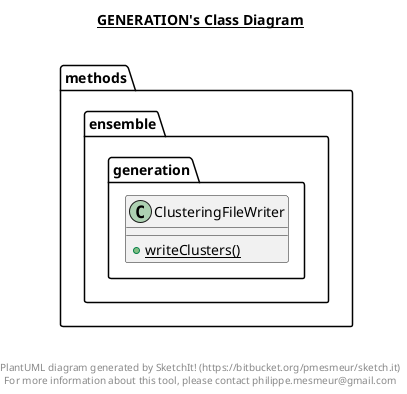 @startuml

title __GENERATION's Class Diagram__\n

  namespace methods.ensemble.generation {
    class methods.ensemble.generation.ClusteringFileWriter {
        {static} + writeClusters()
    }
  }
  



right footer


PlantUML diagram generated by SketchIt! (https://bitbucket.org/pmesmeur/sketch.it)
For more information about this tool, please contact philippe.mesmeur@gmail.com
endfooter

@enduml
